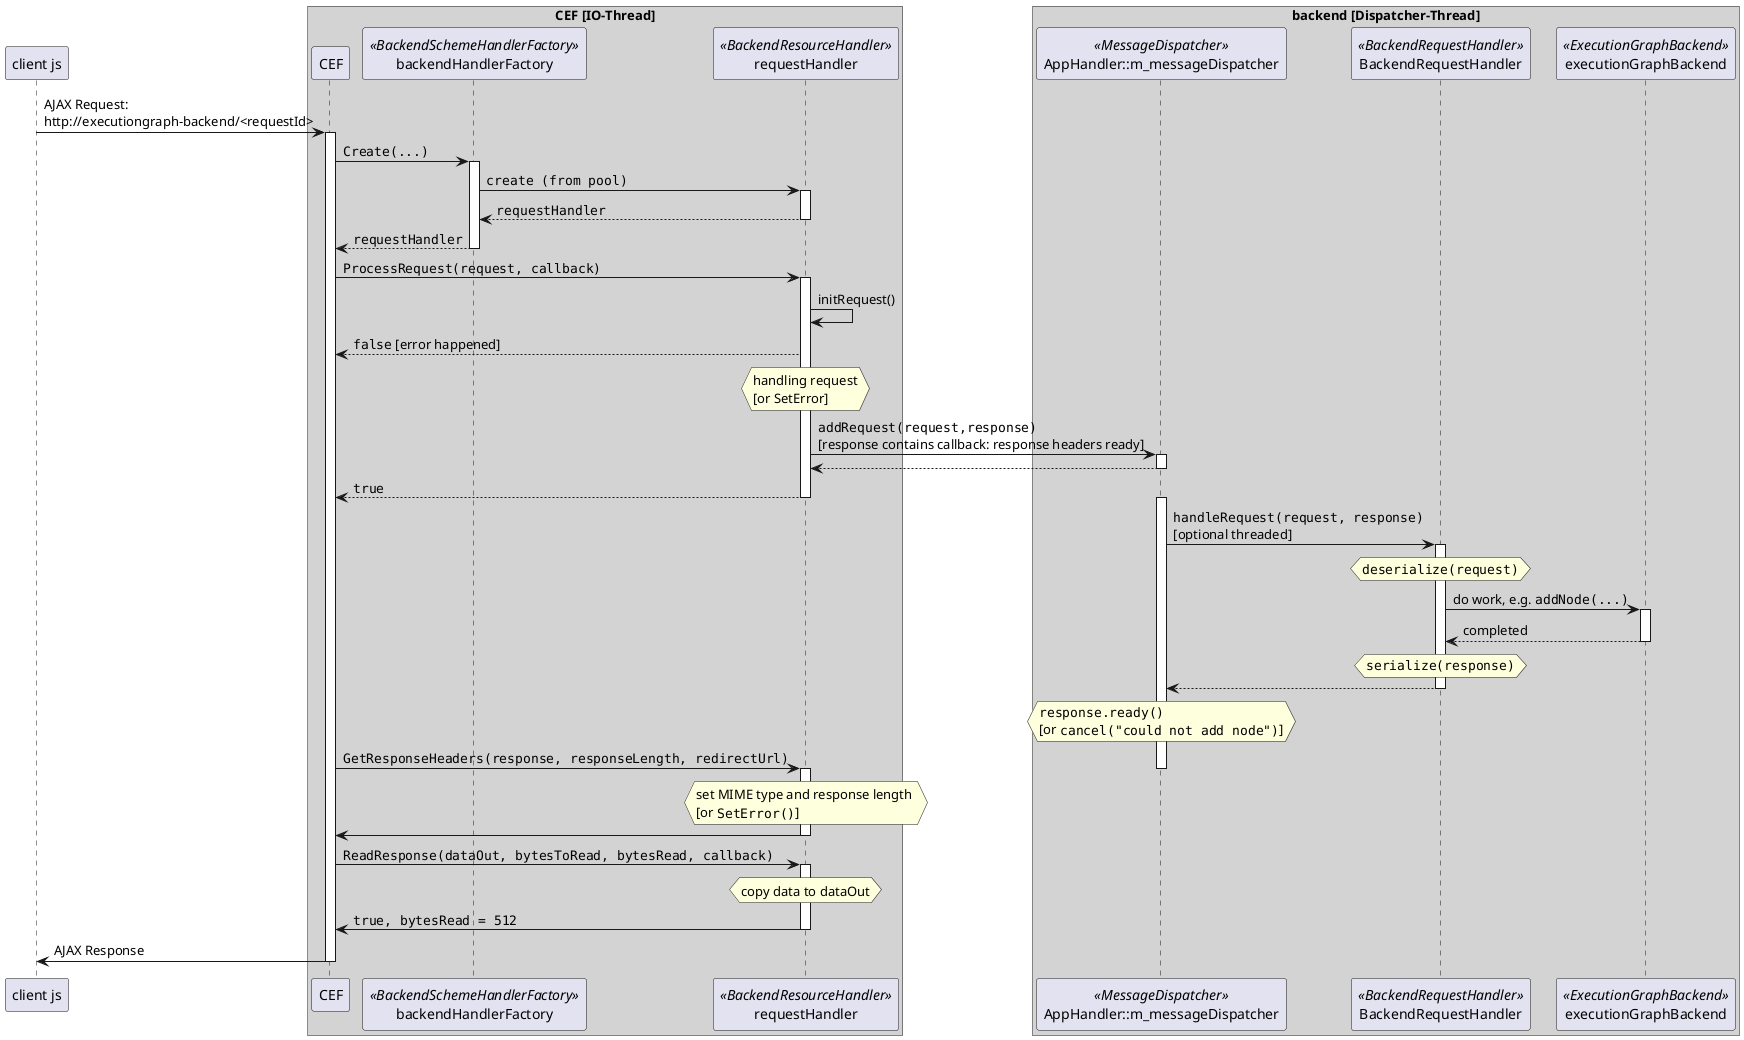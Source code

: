 @startuml
participant client as "client js"

box "CEF [IO-Thread]" #LightGrey
participant CEF

participant backendHandlerFactory << BackendSchemeHandlerFactory >>
participant requestHandler << BackendResourceHandler >>
end box

box "backend [Dispatcher-Thread]" #LightGrey
    participant messageDispatcher as "AppHandler::m_messageDispatcher" <<MessageDispatcher>>
	participant BackendRequestHandler <<BackendRequestHandler>>
    participant executionGraphBackend <<ExecutionGraphBackend>>
end box

client -> CEF : AJAX Request:\nhttp://executiongraph-backend/<requestId>
activate CEF

    CEF -> backendHandlerFactory : ""Create(...)"" 
    activate backendHandlerFactory
        backendHandlerFactory -> requestHandler : ""create (from pool)""
        activate requestHandler
        backendHandlerFactory <-- requestHandler : ""requestHandler""
        deactivate requestHandler
        CEF <-- backendHandlerFactory : ""requestHandler""
    deactivate backendHandlerFactory

    CEF -> requestHandler : ""ProcessRequest(request, callback)""
    activate requestHandler
        requestHandler -> requestHandler : initRequest()
        CEF <-- requestHandler : ""false"" [error happened]
        hnote over requestHandler : handling request\n[or SetError]
        requestHandler -> messageDispatcher : ""addRequest(request,response)""\n[response contains callback: response headers ready]
        activate messageDispatcher
        requestHandler <-- messageDispatcher :
        deactivate messageDispatcher
        CEF <-- requestHandler : ""true""
    deactivate requestHandler

    
    activate messageDispatcher
        messageDispatcher -> BackendRequestHandler : ""handleRequest(request, response)""\n[optional threaded]
        activate BackendRequestHandler
            hnote over BackendRequestHandler: ""deserialize(request)""
            BackendRequestHandler -> executionGraphBackend : do work, e.g. ""addNode(...)""
            activate executionGraphBackend
                BackendRequestHandler <-- executionGraphBackend : completed
            deactivate executionGraphBackend
            hnote over BackendRequestHandler: ""serialize(response)""
            messageDispatcher <-- BackendRequestHandler
        deactivate BackendRequestHandler
    hnote over messageDispatcher: ""response.ready()""\n[or ""cancel("could not add node")""]

    CEF -> requestHandler : ""GetResponseHeaders(response, responseLength, redirectUrl)""
    deactivate messageDispatcher 
    activate requestHandler
        hnote over requestHandler: set MIME type and response length \n[or ""SetError()""]
        CEF <- requestHandler
    deactivate requestHandler

    CEF -> requestHandler : ""ReadResponse(dataOut, bytesToRead, bytesRead, callback)""
    activate requestHandler
        hnote over requestHandler: copy data to dataOut
        CEF <- requestHandler : ""true, bytesRead = 512""
    deactivate requestHandler

    CEF -> client : AJAX Response
deactivate CEF
@enduml